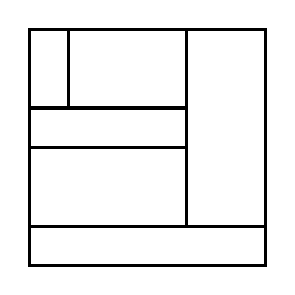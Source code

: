 \begin{tikzpicture}[very thick, scale=.5]
    \draw (0,4) rectangle (1,6);
    \draw (1,4) rectangle (4,6);
    \draw (0,3) rectangle (4,4);
    \draw (0,1) rectangle (4,3);
    \draw (4,1) rectangle (6,6);
    \draw (0,0) rectangle (6,1);
\end{tikzpicture}
